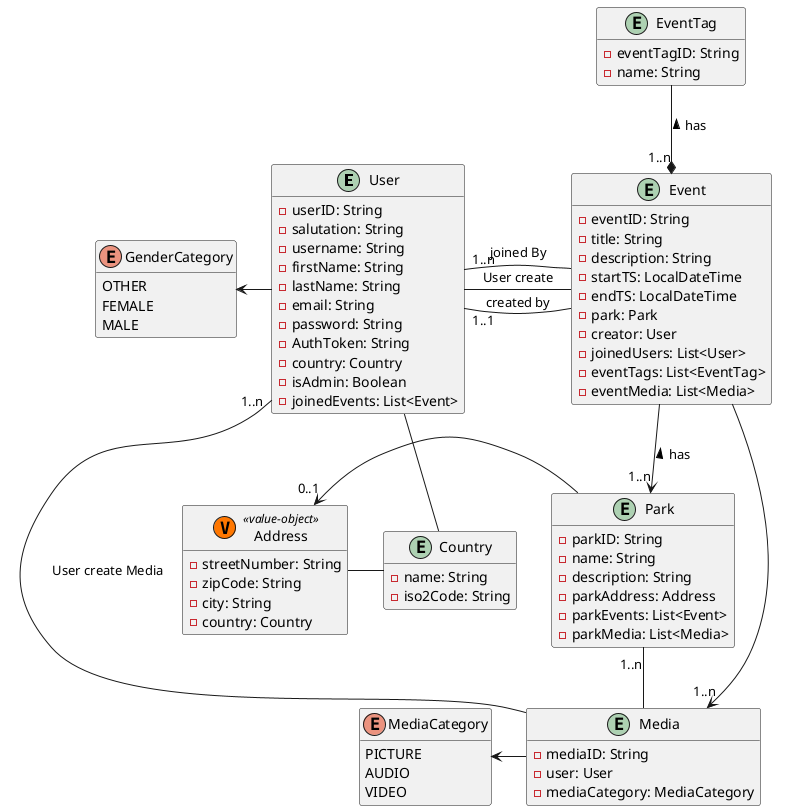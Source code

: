 @startuml
'https://plantuml.com/class-diagram

hide empty methods

entity User {
    - userID: String
    - salutation: String
    - username: String
    - firstName: String
    - lastName: String
    - email: String
    - password: String
    - AuthToken: String
    - country: Country
    - isAdmin: Boolean
    - joinedEvents: List<Event>
}

enum GenderCategory {
    OTHER
    FEMALE
    MALE
}

entity Event {
    - eventID: String
    - title: String
    - description: String
    - startTS: LocalDateTime
    - endTS: LocalDateTime
    - park: Park
    - creator: User
    - joinedUsers: List<User>
    - eventTags: List<EventTag>
    - eventMedia: List<Media>
}

entity EventTag {
    - eventTagID: String
    - name: String
}

entity Media {
    - mediaID: String
    - user: User
    - mediaCategory: MediaCategory
}

enum MediaCategory {
    PICTURE
    AUDIO
    VIDEO
}

entity Park {
    - parkID: String
    - name: String
    - description: String
    - parkAddress: Address
    - parkEvents: List<Event>
    - parkMedia: List<Media>
}

class Address <<(V, #FF7700) value-object>> {
    - streetNumber: String
    - zipCode: String
    - city: String
    - country: Country
}

entity Country {
    - name: String
    - iso2Code: String
}

User "1..1" -- Event : created by
Event -[hidden]- User
Event --> "1..n" Park : has <
Event -left- "1..n" User : joined By
EventTag --* "1..n" Event : has <
Media "1..n" <-- Event
User "1..n" -- Media : User create Media
User -- Event : User create
Park "1..n" -- Media
User -- Country
Address - Country
Park -left> "0..1" Address
Media -left-> MediaCategory
User -left> GenderCategory

@enduml
